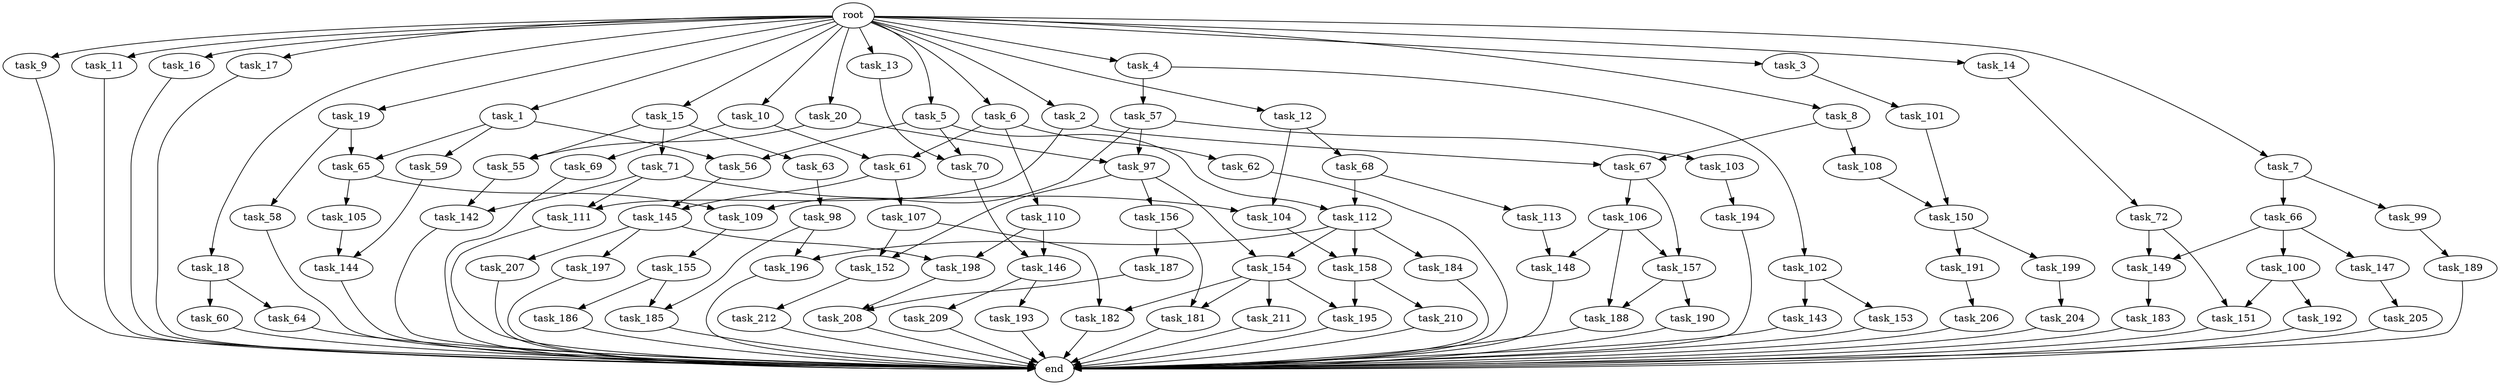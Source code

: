 digraph G {
  root [size="0.000000"];
  task_1 [size="1024.000000"];
  task_2 [size="1024.000000"];
  task_3 [size="1024.000000"];
  task_4 [size="1024.000000"];
  task_5 [size="1024.000000"];
  task_6 [size="1024.000000"];
  task_7 [size="1024.000000"];
  task_8 [size="1024.000000"];
  task_9 [size="1024.000000"];
  task_10 [size="1024.000000"];
  task_11 [size="1024.000000"];
  task_12 [size="1024.000000"];
  task_13 [size="1024.000000"];
  task_14 [size="1024.000000"];
  task_15 [size="1024.000000"];
  task_16 [size="1024.000000"];
  task_17 [size="1024.000000"];
  task_18 [size="1024.000000"];
  task_19 [size="1024.000000"];
  task_20 [size="1024.000000"];
  task_55 [size="730144440320.000000"];
  task_56 [size="1116691496960.000000"];
  task_57 [size="214748364800.000000"];
  task_58 [size="309237645312.000000"];
  task_59 [size="695784701952.000000"];
  task_60 [size="137438953472.000000"];
  task_61 [size="996432412672.000000"];
  task_62 [size="858993459200.000000"];
  task_63 [size="34359738368.000000"];
  task_64 [size="137438953472.000000"];
  task_65 [size="1005022347264.000000"];
  task_66 [size="858993459200.000000"];
  task_67 [size="635655159808.000000"];
  task_68 [size="137438953472.000000"];
  task_69 [size="137438953472.000000"];
  task_70 [size="635655159808.000000"];
  task_71 [size="34359738368.000000"];
  task_72 [size="858993459200.000000"];
  task_97 [size="910533066752.000000"];
  task_98 [size="137438953472.000000"];
  task_99 [size="858993459200.000000"];
  task_100 [size="214748364800.000000"];
  task_101 [size="420906795008.000000"];
  task_102 [size="214748364800.000000"];
  task_103 [size="214748364800.000000"];
  task_104 [size="446676598784.000000"];
  task_105 [size="858993459200.000000"];
  task_106 [size="858993459200.000000"];
  task_107 [size="549755813888.000000"];
  task_108 [size="214748364800.000000"];
  task_109 [size="1073741824000.000000"];
  task_110 [size="858993459200.000000"];
  task_111 [size="730144440320.000000"];
  task_112 [size="498216206336.000000"];
  task_113 [size="77309411328.000000"];
  task_142 [size="1005022347264.000000"];
  task_143 [size="420906795008.000000"];
  task_144 [size="970662608896.000000"];
  task_145 [size="970662608896.000000"];
  task_146 [size="1279900254208.000000"];
  task_147 [size="214748364800.000000"];
  task_148 [size="455266533376.000000"];
  task_149 [size="429496729600.000000"];
  task_150 [size="1245540515840.000000"];
  task_151 [size="429496729600.000000"];
  task_152 [size="523986010112.000000"];
  task_153 [size="420906795008.000000"];
  task_154 [size="523986010112.000000"];
  task_155 [size="549755813888.000000"];
  task_156 [size="214748364800.000000"];
  task_157 [size="1279900254208.000000"];
  task_158 [size="1005022347264.000000"];
  task_181 [size="498216206336.000000"];
  task_182 [size="386547056640.000000"];
  task_183 [size="214748364800.000000"];
  task_184 [size="309237645312.000000"];
  task_185 [size="274877906944.000000"];
  task_186 [size="137438953472.000000"];
  task_187 [size="420906795008.000000"];
  task_188 [size="635655159808.000000"];
  task_189 [size="137438953472.000000"];
  task_190 [size="214748364800.000000"];
  task_191 [size="34359738368.000000"];
  task_192 [size="214748364800.000000"];
  task_193 [size="214748364800.000000"];
  task_194 [size="420906795008.000000"];
  task_195 [size="773094113280.000000"];
  task_196 [size="446676598784.000000"];
  task_197 [size="420906795008.000000"];
  task_198 [size="841813590016.000000"];
  task_199 [size="34359738368.000000"];
  task_204 [size="420906795008.000000"];
  task_205 [size="695784701952.000000"];
  task_206 [size="309237645312.000000"];
  task_207 [size="420906795008.000000"];
  task_208 [size="910533066752.000000"];
  task_209 [size="214748364800.000000"];
  task_210 [size="695784701952.000000"];
  task_211 [size="77309411328.000000"];
  task_212 [size="549755813888.000000"];
  end [size="0.000000"];

  root -> task_1 [size="1.000000"];
  root -> task_2 [size="1.000000"];
  root -> task_3 [size="1.000000"];
  root -> task_4 [size="1.000000"];
  root -> task_5 [size="1.000000"];
  root -> task_6 [size="1.000000"];
  root -> task_7 [size="1.000000"];
  root -> task_8 [size="1.000000"];
  root -> task_9 [size="1.000000"];
  root -> task_10 [size="1.000000"];
  root -> task_11 [size="1.000000"];
  root -> task_12 [size="1.000000"];
  root -> task_13 [size="1.000000"];
  root -> task_14 [size="1.000000"];
  root -> task_15 [size="1.000000"];
  root -> task_16 [size="1.000000"];
  root -> task_17 [size="1.000000"];
  root -> task_18 [size="1.000000"];
  root -> task_19 [size="1.000000"];
  root -> task_20 [size="1.000000"];
  task_1 -> task_56 [size="679477248.000000"];
  task_1 -> task_59 [size="679477248.000000"];
  task_1 -> task_65 [size="679477248.000000"];
  task_2 -> task_67 [size="411041792.000000"];
  task_2 -> task_111 [size="411041792.000000"];
  task_3 -> task_101 [size="411041792.000000"];
  task_4 -> task_57 [size="209715200.000000"];
  task_4 -> task_102 [size="209715200.000000"];
  task_5 -> task_56 [size="411041792.000000"];
  task_5 -> task_70 [size="411041792.000000"];
  task_5 -> task_112 [size="411041792.000000"];
  task_6 -> task_61 [size="838860800.000000"];
  task_6 -> task_62 [size="838860800.000000"];
  task_6 -> task_110 [size="838860800.000000"];
  task_7 -> task_66 [size="838860800.000000"];
  task_7 -> task_99 [size="838860800.000000"];
  task_8 -> task_67 [size="209715200.000000"];
  task_8 -> task_108 [size="209715200.000000"];
  task_9 -> end [size="1.000000"];
  task_10 -> task_61 [size="134217728.000000"];
  task_10 -> task_69 [size="134217728.000000"];
  task_11 -> end [size="1.000000"];
  task_12 -> task_68 [size="134217728.000000"];
  task_12 -> task_104 [size="134217728.000000"];
  task_13 -> task_70 [size="209715200.000000"];
  task_14 -> task_72 [size="838860800.000000"];
  task_15 -> task_55 [size="33554432.000000"];
  task_15 -> task_63 [size="33554432.000000"];
  task_15 -> task_71 [size="33554432.000000"];
  task_16 -> end [size="1.000000"];
  task_17 -> end [size="1.000000"];
  task_18 -> task_60 [size="134217728.000000"];
  task_18 -> task_64 [size="134217728.000000"];
  task_19 -> task_58 [size="301989888.000000"];
  task_19 -> task_65 [size="301989888.000000"];
  task_20 -> task_55 [size="679477248.000000"];
  task_20 -> task_97 [size="679477248.000000"];
  task_55 -> task_142 [size="679477248.000000"];
  task_56 -> task_145 [size="411041792.000000"];
  task_57 -> task_97 [size="209715200.000000"];
  task_57 -> task_103 [size="209715200.000000"];
  task_57 -> task_109 [size="209715200.000000"];
  task_58 -> end [size="1.000000"];
  task_59 -> task_144 [size="536870912.000000"];
  task_60 -> end [size="1.000000"];
  task_61 -> task_107 [size="536870912.000000"];
  task_61 -> task_145 [size="536870912.000000"];
  task_62 -> end [size="1.000000"];
  task_63 -> task_98 [size="134217728.000000"];
  task_64 -> end [size="1.000000"];
  task_65 -> task_105 [size="838860800.000000"];
  task_65 -> task_109 [size="838860800.000000"];
  task_66 -> task_100 [size="209715200.000000"];
  task_66 -> task_147 [size="209715200.000000"];
  task_66 -> task_149 [size="209715200.000000"];
  task_67 -> task_106 [size="838860800.000000"];
  task_67 -> task_157 [size="838860800.000000"];
  task_68 -> task_112 [size="75497472.000000"];
  task_68 -> task_113 [size="75497472.000000"];
  task_69 -> end [size="1.000000"];
  task_70 -> task_146 [size="838860800.000000"];
  task_71 -> task_104 [size="301989888.000000"];
  task_71 -> task_111 [size="301989888.000000"];
  task_71 -> task_142 [size="301989888.000000"];
  task_72 -> task_149 [size="209715200.000000"];
  task_72 -> task_151 [size="209715200.000000"];
  task_97 -> task_152 [size="209715200.000000"];
  task_97 -> task_154 [size="209715200.000000"];
  task_97 -> task_156 [size="209715200.000000"];
  task_98 -> task_185 [size="134217728.000000"];
  task_98 -> task_196 [size="134217728.000000"];
  task_99 -> task_189 [size="134217728.000000"];
  task_100 -> task_151 [size="209715200.000000"];
  task_100 -> task_192 [size="209715200.000000"];
  task_101 -> task_150 [size="679477248.000000"];
  task_102 -> task_143 [size="411041792.000000"];
  task_102 -> task_153 [size="411041792.000000"];
  task_103 -> task_194 [size="411041792.000000"];
  task_104 -> task_158 [size="679477248.000000"];
  task_105 -> task_144 [size="411041792.000000"];
  task_106 -> task_148 [size="411041792.000000"];
  task_106 -> task_157 [size="411041792.000000"];
  task_106 -> task_188 [size="411041792.000000"];
  task_107 -> task_152 [size="301989888.000000"];
  task_107 -> task_182 [size="301989888.000000"];
  task_108 -> task_150 [size="536870912.000000"];
  task_109 -> task_155 [size="536870912.000000"];
  task_110 -> task_146 [size="411041792.000000"];
  task_110 -> task_198 [size="411041792.000000"];
  task_111 -> end [size="1.000000"];
  task_112 -> task_154 [size="301989888.000000"];
  task_112 -> task_158 [size="301989888.000000"];
  task_112 -> task_184 [size="301989888.000000"];
  task_112 -> task_196 [size="301989888.000000"];
  task_113 -> task_148 [size="33554432.000000"];
  task_142 -> end [size="1.000000"];
  task_143 -> end [size="1.000000"];
  task_144 -> end [size="1.000000"];
  task_145 -> task_197 [size="411041792.000000"];
  task_145 -> task_198 [size="411041792.000000"];
  task_145 -> task_207 [size="411041792.000000"];
  task_146 -> task_193 [size="209715200.000000"];
  task_146 -> task_209 [size="209715200.000000"];
  task_147 -> task_205 [size="679477248.000000"];
  task_148 -> end [size="1.000000"];
  task_149 -> task_183 [size="209715200.000000"];
  task_150 -> task_191 [size="33554432.000000"];
  task_150 -> task_199 [size="33554432.000000"];
  task_151 -> end [size="1.000000"];
  task_152 -> task_212 [size="536870912.000000"];
  task_153 -> end [size="1.000000"];
  task_154 -> task_181 [size="75497472.000000"];
  task_154 -> task_182 [size="75497472.000000"];
  task_154 -> task_195 [size="75497472.000000"];
  task_154 -> task_211 [size="75497472.000000"];
  task_155 -> task_185 [size="134217728.000000"];
  task_155 -> task_186 [size="134217728.000000"];
  task_156 -> task_181 [size="411041792.000000"];
  task_156 -> task_187 [size="411041792.000000"];
  task_157 -> task_188 [size="209715200.000000"];
  task_157 -> task_190 [size="209715200.000000"];
  task_158 -> task_195 [size="679477248.000000"];
  task_158 -> task_210 [size="679477248.000000"];
  task_181 -> end [size="1.000000"];
  task_182 -> end [size="1.000000"];
  task_183 -> end [size="1.000000"];
  task_184 -> end [size="1.000000"];
  task_185 -> end [size="1.000000"];
  task_186 -> end [size="1.000000"];
  task_187 -> task_208 [size="209715200.000000"];
  task_188 -> end [size="1.000000"];
  task_189 -> end [size="1.000000"];
  task_190 -> end [size="1.000000"];
  task_191 -> task_206 [size="301989888.000000"];
  task_192 -> end [size="1.000000"];
  task_193 -> end [size="1.000000"];
  task_194 -> end [size="1.000000"];
  task_195 -> end [size="1.000000"];
  task_196 -> end [size="1.000000"];
  task_197 -> end [size="1.000000"];
  task_198 -> task_208 [size="679477248.000000"];
  task_199 -> task_204 [size="411041792.000000"];
  task_204 -> end [size="1.000000"];
  task_205 -> end [size="1.000000"];
  task_206 -> end [size="1.000000"];
  task_207 -> end [size="1.000000"];
  task_208 -> end [size="1.000000"];
  task_209 -> end [size="1.000000"];
  task_210 -> end [size="1.000000"];
  task_211 -> end [size="1.000000"];
  task_212 -> end [size="1.000000"];
}
